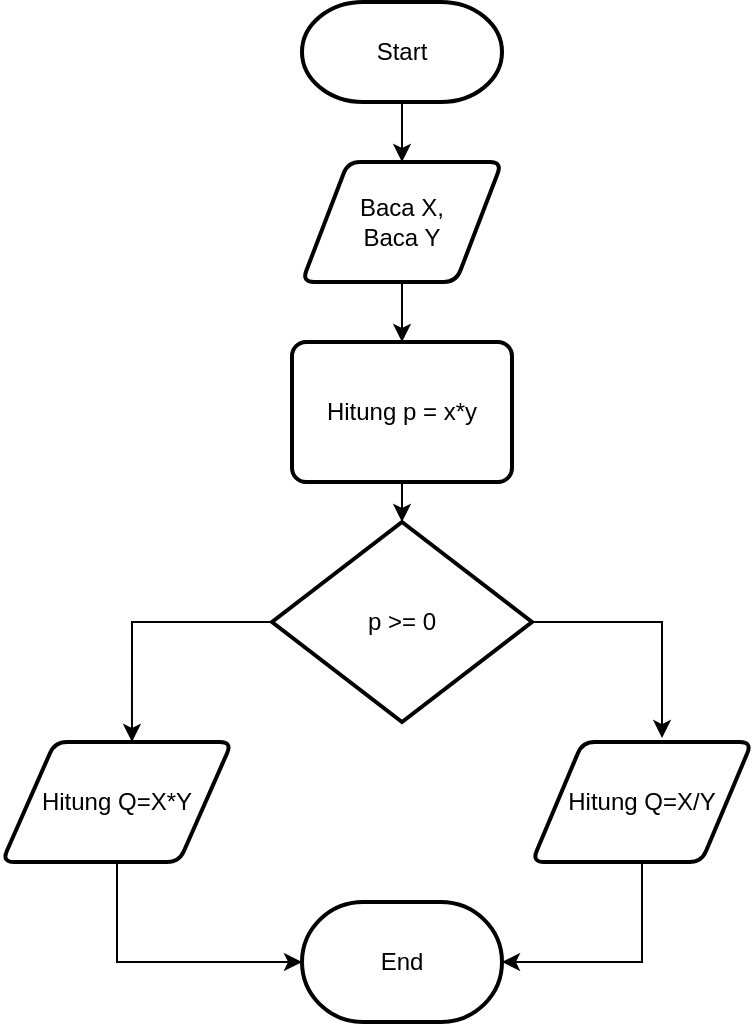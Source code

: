 <mxfile version="14.4.2" type="device"><diagram id="Q043Jm9RwijlY-_DvW5A" name="Page-1"><mxGraphModel dx="1401" dy="465" grid="1" gridSize="10" guides="1" tooltips="1" connect="1" arrows="1" fold="1" page="1" pageScale="1" pageWidth="827" pageHeight="1169" math="0" shadow="0"><root><mxCell id="0"/><mxCell id="1" parent="0"/><mxCell id="SxL56l1FDAP0r4p22wbc-10" style="edgeStyle=orthogonalEdgeStyle;rounded=0;orthogonalLoop=1;jettySize=auto;html=1;exitX=0.5;exitY=1;exitDx=0;exitDy=0;exitPerimeter=0;entryX=0.5;entryY=0;entryDx=0;entryDy=0;" edge="1" parent="1" source="SxL56l1FDAP0r4p22wbc-1" target="SxL56l1FDAP0r4p22wbc-2"><mxGeometry relative="1" as="geometry"/></mxCell><mxCell id="SxL56l1FDAP0r4p22wbc-1" value="Start" style="strokeWidth=2;html=1;shape=mxgraph.flowchart.terminator;whiteSpace=wrap;" vertex="1" parent="1"><mxGeometry x="130" y="10" width="100" height="50" as="geometry"/></mxCell><mxCell id="SxL56l1FDAP0r4p22wbc-21" style="edgeStyle=orthogonalEdgeStyle;rounded=0;orthogonalLoop=1;jettySize=auto;html=1;exitX=0.5;exitY=1;exitDx=0;exitDy=0;entryX=0.5;entryY=0;entryDx=0;entryDy=0;" edge="1" parent="1" source="SxL56l1FDAP0r4p22wbc-2" target="SxL56l1FDAP0r4p22wbc-3"><mxGeometry relative="1" as="geometry"/></mxCell><mxCell id="SxL56l1FDAP0r4p22wbc-2" value="Baca X,&lt;br&gt;Baca Y" style="shape=parallelogram;html=1;strokeWidth=2;perimeter=parallelogramPerimeter;whiteSpace=wrap;rounded=1;arcSize=12;size=0.23;" vertex="1" parent="1"><mxGeometry x="130" y="90" width="100" height="60" as="geometry"/></mxCell><mxCell id="SxL56l1FDAP0r4p22wbc-16" style="edgeStyle=orthogonalEdgeStyle;rounded=0;orthogonalLoop=1;jettySize=auto;html=1;exitX=0.5;exitY=1;exitDx=0;exitDy=0;entryX=0.5;entryY=0;entryDx=0;entryDy=0;entryPerimeter=0;" edge="1" parent="1" source="SxL56l1FDAP0r4p22wbc-3" target="SxL56l1FDAP0r4p22wbc-4"><mxGeometry relative="1" as="geometry"/></mxCell><mxCell id="SxL56l1FDAP0r4p22wbc-3" value="Hitung p = x*y" style="rounded=1;whiteSpace=wrap;html=1;absoluteArcSize=1;arcSize=14;strokeWidth=2;" vertex="1" parent="1"><mxGeometry x="125" y="180" width="110" height="70" as="geometry"/></mxCell><mxCell id="SxL56l1FDAP0r4p22wbc-17" style="edgeStyle=orthogonalEdgeStyle;rounded=0;orthogonalLoop=1;jettySize=auto;html=1;exitX=1;exitY=0.5;exitDx=0;exitDy=0;exitPerimeter=0;entryX=0.591;entryY=-0.033;entryDx=0;entryDy=0;entryPerimeter=0;" edge="1" parent="1" source="SxL56l1FDAP0r4p22wbc-4" target="SxL56l1FDAP0r4p22wbc-7"><mxGeometry relative="1" as="geometry"/></mxCell><mxCell id="SxL56l1FDAP0r4p22wbc-18" style="edgeStyle=orthogonalEdgeStyle;rounded=0;orthogonalLoop=1;jettySize=auto;html=1;exitX=0;exitY=0.5;exitDx=0;exitDy=0;exitPerimeter=0;entryX=0.565;entryY=0;entryDx=0;entryDy=0;entryPerimeter=0;" edge="1" parent="1" source="SxL56l1FDAP0r4p22wbc-4" target="SxL56l1FDAP0r4p22wbc-8"><mxGeometry relative="1" as="geometry"/></mxCell><mxCell id="SxL56l1FDAP0r4p22wbc-4" value="p &amp;gt;= 0" style="strokeWidth=2;html=1;shape=mxgraph.flowchart.decision;whiteSpace=wrap;" vertex="1" parent="1"><mxGeometry x="115" y="270" width="130" height="100" as="geometry"/></mxCell><mxCell id="SxL56l1FDAP0r4p22wbc-19" style="edgeStyle=orthogonalEdgeStyle;rounded=0;orthogonalLoop=1;jettySize=auto;html=1;exitX=0.5;exitY=1;exitDx=0;exitDy=0;entryX=1;entryY=0.5;entryDx=0;entryDy=0;entryPerimeter=0;" edge="1" parent="1" source="SxL56l1FDAP0r4p22wbc-7" target="SxL56l1FDAP0r4p22wbc-9"><mxGeometry relative="1" as="geometry"/></mxCell><mxCell id="SxL56l1FDAP0r4p22wbc-7" value="Hitung Q=X/Y" style="shape=parallelogram;html=1;strokeWidth=2;perimeter=parallelogramPerimeter;whiteSpace=wrap;rounded=1;arcSize=12;size=0.23;" vertex="1" parent="1"><mxGeometry x="245" y="380" width="110" height="60" as="geometry"/></mxCell><mxCell id="SxL56l1FDAP0r4p22wbc-20" style="edgeStyle=orthogonalEdgeStyle;rounded=0;orthogonalLoop=1;jettySize=auto;html=1;exitX=0.5;exitY=1;exitDx=0;exitDy=0;entryX=0.5;entryY=1;entryDx=0;entryDy=0;" edge="1" parent="1" source="SxL56l1FDAP0r4p22wbc-8" target="SxL56l1FDAP0r4p22wbc-8"><mxGeometry relative="1" as="geometry"/></mxCell><mxCell id="SxL56l1FDAP0r4p22wbc-22" style="edgeStyle=orthogonalEdgeStyle;rounded=0;orthogonalLoop=1;jettySize=auto;html=1;exitX=0.5;exitY=1;exitDx=0;exitDy=0;entryX=0;entryY=0.5;entryDx=0;entryDy=0;entryPerimeter=0;" edge="1" parent="1" source="SxL56l1FDAP0r4p22wbc-8" target="SxL56l1FDAP0r4p22wbc-9"><mxGeometry relative="1" as="geometry"/></mxCell><mxCell id="SxL56l1FDAP0r4p22wbc-8" value="Hitung Q=X*Y" style="shape=parallelogram;html=1;strokeWidth=2;perimeter=parallelogramPerimeter;whiteSpace=wrap;rounded=1;arcSize=12;size=0.23;" vertex="1" parent="1"><mxGeometry x="-20" y="380" width="115" height="60" as="geometry"/></mxCell><mxCell id="SxL56l1FDAP0r4p22wbc-9" value="End" style="strokeWidth=2;html=1;shape=mxgraph.flowchart.terminator;whiteSpace=wrap;" vertex="1" parent="1"><mxGeometry x="130" y="460" width="100" height="60" as="geometry"/></mxCell></root></mxGraphModel></diagram></mxfile>